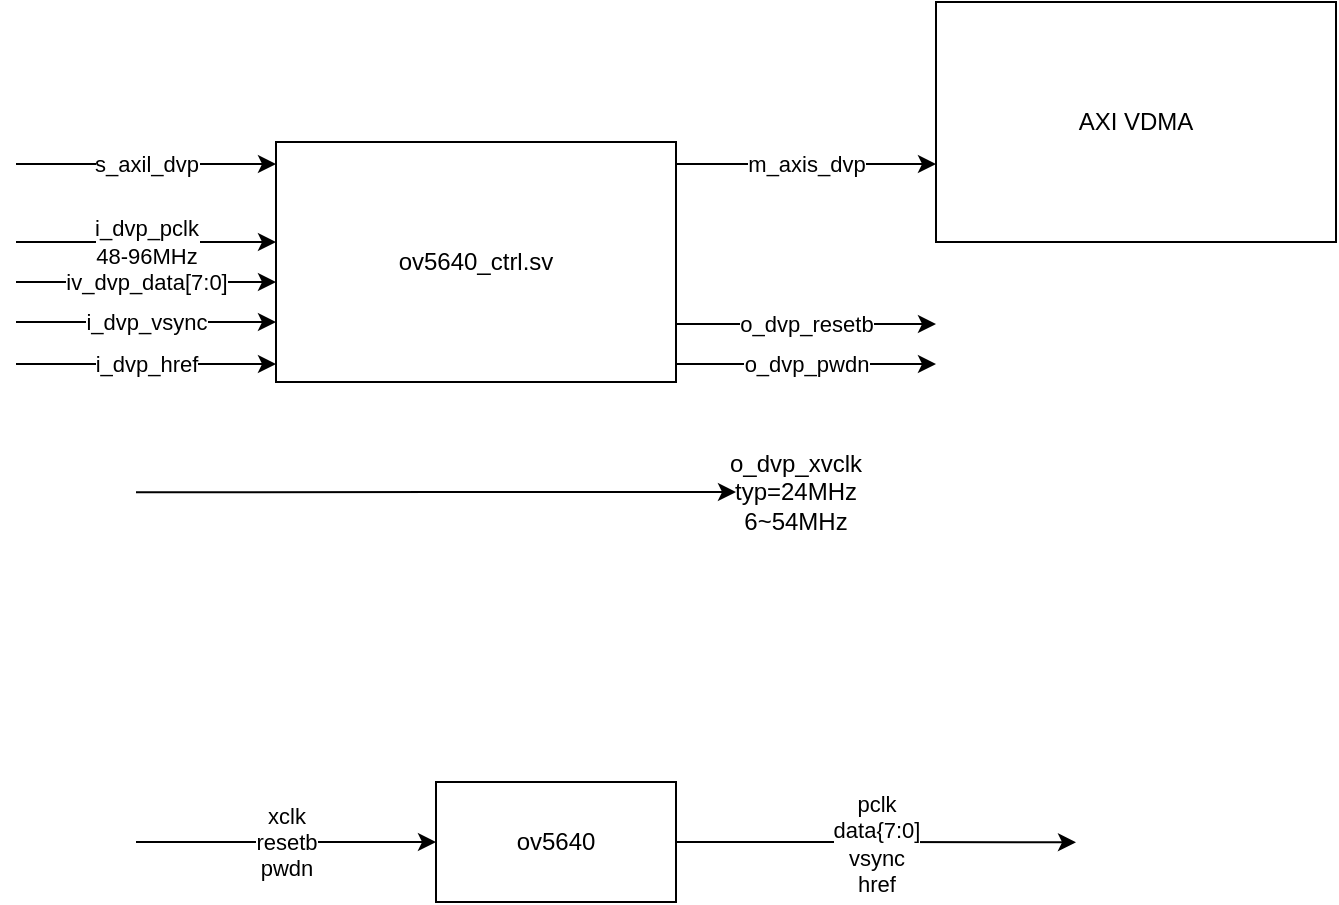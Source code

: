 <mxfile version="24.7.5">
  <diagram name="Page-1" id="nJlFdU0WPlDK-CsyT02q">
    <mxGraphModel dx="724" dy="434" grid="1" gridSize="10" guides="1" tooltips="1" connect="1" arrows="1" fold="1" page="1" pageScale="1" pageWidth="850" pageHeight="1100" math="0" shadow="0">
      <root>
        <mxCell id="0" />
        <mxCell id="1" parent="0" />
        <mxCell id="qfliEWjpNazJxB2BeAzq-1" value="ov5640_ctrl.sv" style="rounded=0;whiteSpace=wrap;html=1;" parent="1" vertex="1">
          <mxGeometry x="320" y="240" width="200" height="120" as="geometry" />
        </mxCell>
        <mxCell id="qfliEWjpNazJxB2BeAzq-2" value="i_dvp_pclk&lt;div&gt;48-96MHz&lt;/div&gt;" style="endArrow=classic;html=1;rounded=0;entryX=0;entryY=0.25;entryDx=0;entryDy=0;" parent="1" edge="1">
          <mxGeometry width="50" height="50" relative="1" as="geometry">
            <mxPoint x="190" y="290" as="sourcePoint" />
            <mxPoint x="320" y="290" as="targetPoint" />
            <mxPoint as="offset" />
          </mxGeometry>
        </mxCell>
        <mxCell id="qfliEWjpNazJxB2BeAzq-3" value="iv_dvp_data[7:0]" style="endArrow=classic;html=1;rounded=0;entryX=0;entryY=0.25;entryDx=0;entryDy=0;" parent="1" edge="1">
          <mxGeometry width="50" height="50" relative="1" as="geometry">
            <mxPoint x="190" y="310" as="sourcePoint" />
            <mxPoint x="320" y="310" as="targetPoint" />
          </mxGeometry>
        </mxCell>
        <mxCell id="qfliEWjpNazJxB2BeAzq-4" value="i_dvp_vsync" style="endArrow=classic;html=1;rounded=0;entryX=0;entryY=0.25;entryDx=0;entryDy=0;" parent="1" edge="1">
          <mxGeometry width="50" height="50" relative="1" as="geometry">
            <mxPoint x="190" y="330" as="sourcePoint" />
            <mxPoint x="320" y="330" as="targetPoint" />
          </mxGeometry>
        </mxCell>
        <mxCell id="qfliEWjpNazJxB2BeAzq-5" value="i_dvp_href" style="endArrow=classic;html=1;rounded=0;entryX=0;entryY=0.25;entryDx=0;entryDy=0;" parent="1" edge="1">
          <mxGeometry width="50" height="50" relative="1" as="geometry">
            <mxPoint x="190" y="351" as="sourcePoint" />
            <mxPoint x="320" y="351" as="targetPoint" />
          </mxGeometry>
        </mxCell>
        <mxCell id="qfliEWjpNazJxB2BeAzq-6" value="o_dvp_pwdn" style="endArrow=classic;html=1;rounded=0;entryX=0;entryY=0.25;entryDx=0;entryDy=0;" parent="1" edge="1">
          <mxGeometry width="50" height="50" relative="1" as="geometry">
            <mxPoint x="520" y="351" as="sourcePoint" />
            <mxPoint x="650" y="351" as="targetPoint" />
          </mxGeometry>
        </mxCell>
        <mxCell id="qfliEWjpNazJxB2BeAzq-7" value="o_dvp_resetb" style="endArrow=classic;html=1;rounded=0;entryX=0;entryY=0.25;entryDx=0;entryDy=0;" parent="1" edge="1">
          <mxGeometry width="50" height="50" relative="1" as="geometry">
            <mxPoint x="520" y="331" as="sourcePoint" />
            <mxPoint x="650" y="331" as="targetPoint" />
          </mxGeometry>
        </mxCell>
        <mxCell id="qfliEWjpNazJxB2BeAzq-8" value="m_axis_dvp" style="endArrow=classic;html=1;rounded=0;entryX=0;entryY=0.25;entryDx=0;entryDy=0;" parent="1" edge="1">
          <mxGeometry width="50" height="50" relative="1" as="geometry">
            <mxPoint x="520" y="251" as="sourcePoint" />
            <mxPoint x="650" y="251" as="targetPoint" />
          </mxGeometry>
        </mxCell>
        <mxCell id="qfliEWjpNazJxB2BeAzq-9" value="s_axil_dvp" style="endArrow=classic;html=1;rounded=0;entryX=0;entryY=0.25;entryDx=0;entryDy=0;" parent="1" edge="1">
          <mxGeometry width="50" height="50" relative="1" as="geometry">
            <mxPoint x="190" y="251" as="sourcePoint" />
            <mxPoint x="320" y="251" as="targetPoint" />
          </mxGeometry>
        </mxCell>
        <mxCell id="qfliEWjpNazJxB2BeAzq-10" value="AXI VDMA" style="rounded=0;whiteSpace=wrap;html=1;" parent="1" vertex="1">
          <mxGeometry x="650" y="170" width="200" height="120" as="geometry" />
        </mxCell>
        <mxCell id="Fr9HWGvmIH2FQYx7Ea4P-5" style="edgeStyle=orthogonalEdgeStyle;rounded=0;orthogonalLoop=1;jettySize=auto;html=1;exitX=0;exitY=0.5;exitDx=0;exitDy=0;startArrow=classic;startFill=1;endArrow=none;endFill=0;" edge="1" parent="1" source="Fr9HWGvmIH2FQYx7Ea4P-1">
          <mxGeometry relative="1" as="geometry">
            <mxPoint x="250" y="415.167" as="targetPoint" />
          </mxGeometry>
        </mxCell>
        <mxCell id="Fr9HWGvmIH2FQYx7Ea4P-1" value="o_dvp_xvclk&lt;div&gt;typ=24MHz&lt;/div&gt;&lt;div&gt;6~54MHz&lt;/div&gt;" style="text;html=1;align=center;verticalAlign=middle;whiteSpace=wrap;rounded=0;" vertex="1" parent="1">
          <mxGeometry x="550" y="400" width="60" height="30" as="geometry" />
        </mxCell>
        <mxCell id="Fr9HWGvmIH2FQYx7Ea4P-4" value="pclk&lt;div&gt;data{7:0]&lt;/div&gt;&lt;div&gt;vsync&lt;/div&gt;&lt;div&gt;href&lt;/div&gt;" style="edgeStyle=orthogonalEdgeStyle;rounded=0;orthogonalLoop=1;jettySize=auto;html=1;exitX=1;exitY=0.5;exitDx=0;exitDy=0;" edge="1" parent="1" source="Fr9HWGvmIH2FQYx7Ea4P-2">
          <mxGeometry relative="1" as="geometry">
            <mxPoint x="720" y="590.167" as="targetPoint" />
          </mxGeometry>
        </mxCell>
        <mxCell id="Fr9HWGvmIH2FQYx7Ea4P-2" value="ov5640" style="rounded=0;whiteSpace=wrap;html=1;" vertex="1" parent="1">
          <mxGeometry x="400" y="560" width="120" height="60" as="geometry" />
        </mxCell>
        <mxCell id="Fr9HWGvmIH2FQYx7Ea4P-3" value="xclk&lt;div&gt;resetb&lt;/div&gt;&lt;div&gt;pwdn&lt;/div&gt;" style="endArrow=classic;html=1;rounded=0;entryX=0;entryY=0.5;entryDx=0;entryDy=0;" edge="1" parent="1" target="Fr9HWGvmIH2FQYx7Ea4P-2">
          <mxGeometry width="50" height="50" relative="1" as="geometry">
            <mxPoint x="250" y="590" as="sourcePoint" />
            <mxPoint x="300" y="550" as="targetPoint" />
          </mxGeometry>
        </mxCell>
      </root>
    </mxGraphModel>
  </diagram>
</mxfile>
